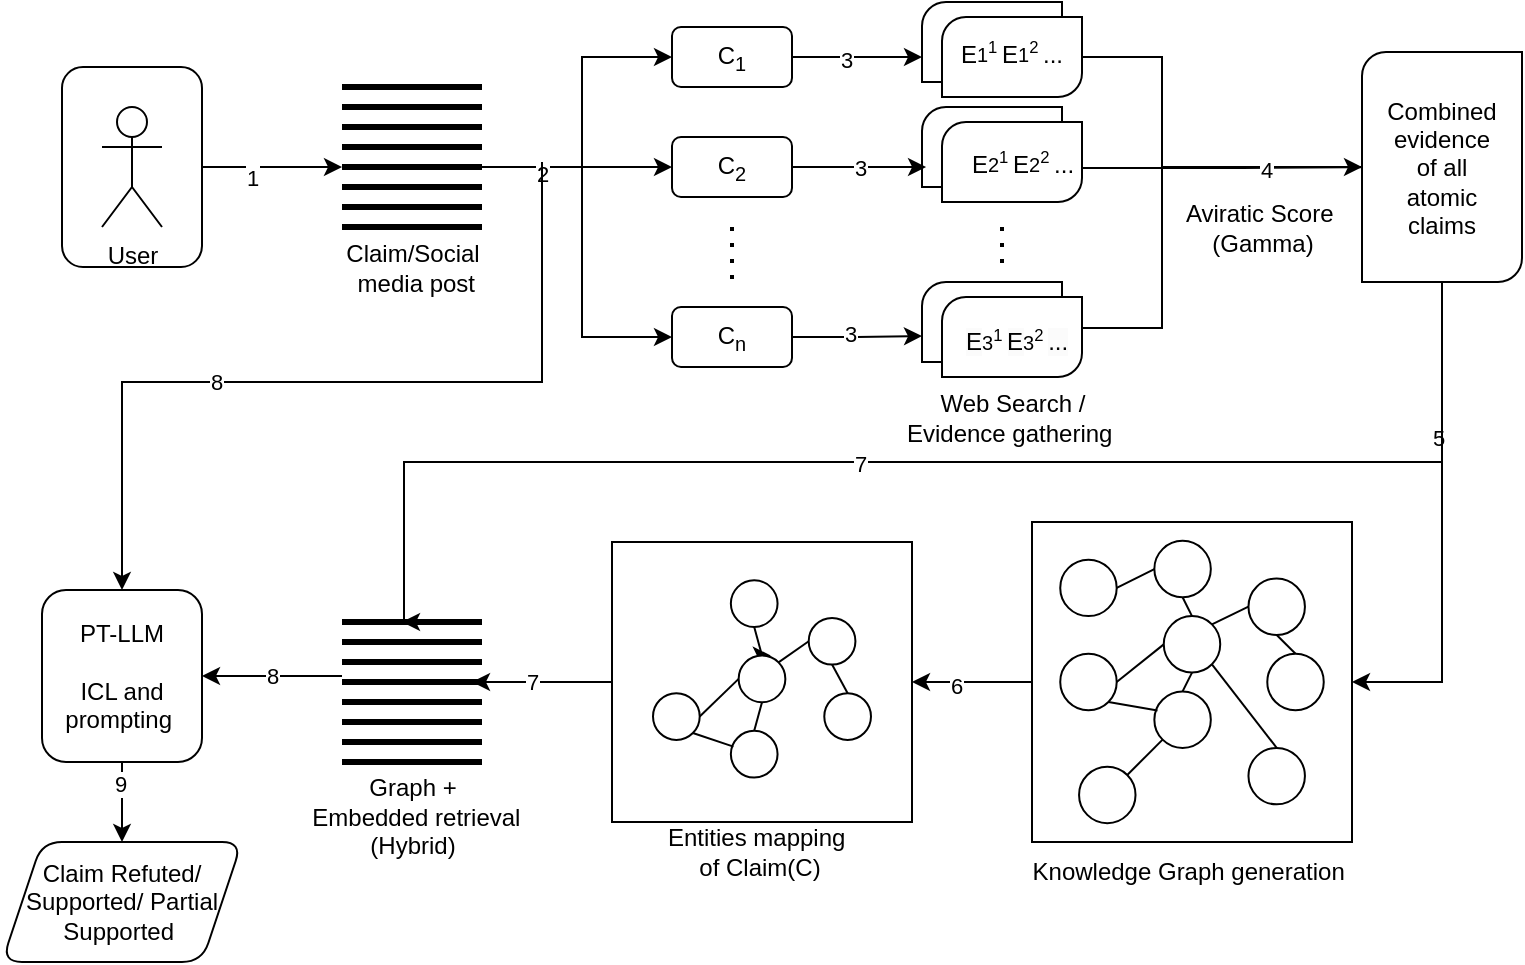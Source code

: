 <mxfile version="26.2.14">
  <diagram name="Page-1" id="jsT0N0fRBXpK1URyJz6Q">
    <mxGraphModel dx="976" dy="1714" grid="1" gridSize="10" guides="1" tooltips="1" connect="1" arrows="1" fold="1" page="1" pageScale="1" pageWidth="850" pageHeight="1100" math="1" shadow="0">
      <root>
        <mxCell id="0" />
        <mxCell id="1" parent="0" />
        <mxCell id="nDarf_pPfflu9-YpbUOt-16" style="edgeStyle=orthogonalEdgeStyle;rounded=0;orthogonalLoop=1;jettySize=auto;html=1;" parent="1" source="nDarf_pPfflu9-YpbUOt-1" edge="1">
          <mxGeometry relative="1" as="geometry">
            <mxPoint x="230" y="-617.5" as="targetPoint" />
          </mxGeometry>
        </mxCell>
        <mxCell id="nDarf_pPfflu9-YpbUOt-149" value="1" style="edgeLabel;html=1;align=center;verticalAlign=middle;resizable=0;points=[];" parent="nDarf_pPfflu9-YpbUOt-16" vertex="1" connectable="0">
          <mxGeometry x="-0.291" y="-4" relative="1" as="geometry">
            <mxPoint y="1" as="offset" />
          </mxGeometry>
        </mxCell>
        <mxCell id="nDarf_pPfflu9-YpbUOt-15" value="" style="group;strokeWidth=3;" parent="1" vertex="1" connectable="0">
          <mxGeometry x="230" y="-657.5" width="70" height="70" as="geometry" />
        </mxCell>
        <mxCell id="nDarf_pPfflu9-YpbUOt-5" value="" style="group;strokeWidth=3;" parent="nDarf_pPfflu9-YpbUOt-15" vertex="1" connectable="0">
          <mxGeometry width="70" height="10" as="geometry" />
        </mxCell>
        <mxCell id="nDarf_pPfflu9-YpbUOt-3" value="" style="endArrow=none;html=1;rounded=0;strokeWidth=3;" parent="nDarf_pPfflu9-YpbUOt-5" edge="1">
          <mxGeometry width="50" height="50" relative="1" as="geometry">
            <mxPoint as="sourcePoint" />
            <mxPoint x="70" as="targetPoint" />
          </mxGeometry>
        </mxCell>
        <mxCell id="nDarf_pPfflu9-YpbUOt-4" value="" style="endArrow=none;html=1;rounded=0;strokeWidth=3;" parent="nDarf_pPfflu9-YpbUOt-5" edge="1">
          <mxGeometry width="50" height="50" relative="1" as="geometry">
            <mxPoint y="10" as="sourcePoint" />
            <mxPoint x="70" y="10" as="targetPoint" />
          </mxGeometry>
        </mxCell>
        <mxCell id="nDarf_pPfflu9-YpbUOt-6" value="" style="group;strokeWidth=3;" parent="nDarf_pPfflu9-YpbUOt-15" vertex="1" connectable="0">
          <mxGeometry y="20" width="70" height="10" as="geometry" />
        </mxCell>
        <mxCell id="nDarf_pPfflu9-YpbUOt-7" value="" style="endArrow=none;html=1;rounded=0;strokeWidth=3;" parent="nDarf_pPfflu9-YpbUOt-6" edge="1">
          <mxGeometry width="50" height="50" relative="1" as="geometry">
            <mxPoint as="sourcePoint" />
            <mxPoint x="70" as="targetPoint" />
          </mxGeometry>
        </mxCell>
        <mxCell id="nDarf_pPfflu9-YpbUOt-8" value="" style="endArrow=none;html=1;rounded=0;strokeWidth=3;" parent="nDarf_pPfflu9-YpbUOt-6" edge="1">
          <mxGeometry width="50" height="50" relative="1" as="geometry">
            <mxPoint y="10" as="sourcePoint" />
            <mxPoint x="70" y="10" as="targetPoint" />
          </mxGeometry>
        </mxCell>
        <mxCell id="nDarf_pPfflu9-YpbUOt-9" value="" style="group;strokeWidth=3;" parent="nDarf_pPfflu9-YpbUOt-15" vertex="1" connectable="0">
          <mxGeometry y="40" width="70" height="10" as="geometry" />
        </mxCell>
        <mxCell id="nDarf_pPfflu9-YpbUOt-10" value="" style="endArrow=none;html=1;rounded=0;strokeWidth=3;" parent="nDarf_pPfflu9-YpbUOt-9" edge="1">
          <mxGeometry width="50" height="50" relative="1" as="geometry">
            <mxPoint as="sourcePoint" />
            <mxPoint x="70" as="targetPoint" />
          </mxGeometry>
        </mxCell>
        <mxCell id="nDarf_pPfflu9-YpbUOt-11" value="" style="endArrow=none;html=1;rounded=0;strokeWidth=3;" parent="nDarf_pPfflu9-YpbUOt-9" edge="1">
          <mxGeometry width="50" height="50" relative="1" as="geometry">
            <mxPoint y="10" as="sourcePoint" />
            <mxPoint x="70" y="10" as="targetPoint" />
          </mxGeometry>
        </mxCell>
        <mxCell id="nDarf_pPfflu9-YpbUOt-12" value="" style="group;strokeWidth=3;" parent="nDarf_pPfflu9-YpbUOt-15" vertex="1" connectable="0">
          <mxGeometry y="60" width="70" height="10" as="geometry" />
        </mxCell>
        <mxCell id="nDarf_pPfflu9-YpbUOt-13" value="" style="endArrow=none;html=1;rounded=0;strokeWidth=3;" parent="nDarf_pPfflu9-YpbUOt-12" edge="1">
          <mxGeometry width="50" height="50" relative="1" as="geometry">
            <mxPoint as="sourcePoint" />
            <mxPoint x="70" as="targetPoint" />
          </mxGeometry>
        </mxCell>
        <mxCell id="nDarf_pPfflu9-YpbUOt-14" value="" style="endArrow=none;html=1;rounded=0;strokeWidth=3;" parent="nDarf_pPfflu9-YpbUOt-12" edge="1">
          <mxGeometry width="50" height="50" relative="1" as="geometry">
            <mxPoint y="10" as="sourcePoint" />
            <mxPoint x="70" y="10" as="targetPoint" />
          </mxGeometry>
        </mxCell>
        <mxCell id="nDarf_pPfflu9-YpbUOt-17" value="Claim/Social&lt;div&gt;&amp;nbsp;media post&lt;/div&gt;" style="text;html=1;align=center;verticalAlign=middle;resizable=0;points=[];autosize=1;strokeColor=none;fillColor=none;" parent="1" vertex="1">
          <mxGeometry x="220" y="-587.5" width="90" height="40" as="geometry" />
        </mxCell>
        <mxCell id="nDarf_pPfflu9-YpbUOt-18" value="C&lt;sub&gt;1&lt;/sub&gt;" style="rounded=1;whiteSpace=wrap;html=1;" parent="1" vertex="1">
          <mxGeometry x="395" y="-687.5" width="60" height="30" as="geometry" />
        </mxCell>
        <mxCell id="nDarf_pPfflu9-YpbUOt-19" value="C&lt;sub&gt;2&lt;/sub&gt;" style="rounded=1;whiteSpace=wrap;html=1;" parent="1" vertex="1">
          <mxGeometry x="395" y="-632.5" width="60" height="30" as="geometry" />
        </mxCell>
        <mxCell id="nDarf_pPfflu9-YpbUOt-20" value="C&lt;sub&gt;n&lt;/sub&gt;" style="rounded=1;whiteSpace=wrap;html=1;" parent="1" vertex="1">
          <mxGeometry x="395" y="-547.5" width="60" height="30" as="geometry" />
        </mxCell>
        <mxCell id="nDarf_pPfflu9-YpbUOt-23" value="" style="endArrow=classic;html=1;rounded=0;entryX=0;entryY=0.5;entryDx=0;entryDy=0;" parent="1" target="nDarf_pPfflu9-YpbUOt-18" edge="1">
          <mxGeometry width="50" height="50" relative="1" as="geometry">
            <mxPoint x="300" y="-617.5" as="sourcePoint" />
            <mxPoint x="460" y="-497.5" as="targetPoint" />
            <Array as="points">
              <mxPoint x="350" y="-617.5" />
              <mxPoint x="350" y="-672.5" />
            </Array>
          </mxGeometry>
        </mxCell>
        <mxCell id="nDarf_pPfflu9-YpbUOt-150" value="2" style="edgeLabel;html=1;align=center;verticalAlign=middle;resizable=0;points=[];" parent="nDarf_pPfflu9-YpbUOt-23" vertex="1" connectable="0">
          <mxGeometry x="-0.6" y="-2" relative="1" as="geometry">
            <mxPoint y="1" as="offset" />
          </mxGeometry>
        </mxCell>
        <mxCell id="nDarf_pPfflu9-YpbUOt-24" value="" style="endArrow=none;dashed=1;html=1;dashPattern=1 3;strokeWidth=2;rounded=0;" parent="1" edge="1">
          <mxGeometry width="50" height="50" relative="1" as="geometry">
            <mxPoint x="425" y="-587.5" as="sourcePoint" />
            <mxPoint x="425" y="-557.5" as="targetPoint" />
          </mxGeometry>
        </mxCell>
        <mxCell id="nDarf_pPfflu9-YpbUOt-25" value="" style="endArrow=classic;html=1;rounded=0;entryX=0;entryY=0.5;entryDx=0;entryDy=0;" parent="1" target="nDarf_pPfflu9-YpbUOt-19" edge="1">
          <mxGeometry width="50" height="50" relative="1" as="geometry">
            <mxPoint x="350" y="-617.5" as="sourcePoint" />
            <mxPoint x="460" y="-497.5" as="targetPoint" />
            <Array as="points" />
          </mxGeometry>
        </mxCell>
        <mxCell id="nDarf_pPfflu9-YpbUOt-26" value="" style="endArrow=classic;html=1;rounded=0;entryX=0;entryY=0.5;entryDx=0;entryDy=0;" parent="1" target="nDarf_pPfflu9-YpbUOt-20" edge="1">
          <mxGeometry width="50" height="50" relative="1" as="geometry">
            <mxPoint x="350" y="-617.5" as="sourcePoint" />
            <mxPoint x="460" y="-497.5" as="targetPoint" />
            <Array as="points">
              <mxPoint x="350" y="-532.5" />
            </Array>
          </mxGeometry>
        </mxCell>
        <mxCell id="nDarf_pPfflu9-YpbUOt-30" value="" style="group" parent="1" vertex="1" connectable="0">
          <mxGeometry x="520" y="-700" width="90" height="55" as="geometry" />
        </mxCell>
        <mxCell id="nDarf_pPfflu9-YpbUOt-50" value="" style="group" parent="nDarf_pPfflu9-YpbUOt-30" vertex="1" connectable="0">
          <mxGeometry width="80" height="47.5" as="geometry" />
        </mxCell>
        <mxCell id="nDarf_pPfflu9-YpbUOt-28" value="" style="verticalLabelPosition=bottom;verticalAlign=top;html=1;shape=mxgraph.basic.diag_round_rect;dx=6;whiteSpace=wrap;" parent="nDarf_pPfflu9-YpbUOt-50" vertex="1">
          <mxGeometry width="70" height="40" as="geometry" />
        </mxCell>
        <mxCell id="nDarf_pPfflu9-YpbUOt-52" style="edgeStyle=orthogonalEdgeStyle;rounded=0;orthogonalLoop=1;jettySize=auto;html=1;exitX=1;exitY=0.5;exitDx=0;exitDy=0;exitPerimeter=0;" parent="nDarf_pPfflu9-YpbUOt-50" source="nDarf_pPfflu9-YpbUOt-29" edge="1">
          <mxGeometry relative="1" as="geometry">
            <mxPoint x="240" y="82.5" as="targetPoint" />
            <Array as="points">
              <mxPoint x="120" y="28" />
              <mxPoint x="120" y="83" />
            </Array>
          </mxGeometry>
        </mxCell>
        <mxCell id="nDarf_pPfflu9-YpbUOt-29" value="" style="verticalLabelPosition=bottom;verticalAlign=top;html=1;shape=mxgraph.basic.diag_round_rect;dx=6;whiteSpace=wrap;" parent="nDarf_pPfflu9-YpbUOt-50" vertex="1">
          <mxGeometry x="10" y="7.5" width="70" height="40" as="geometry" />
        </mxCell>
        <mxCell id="nDarf_pPfflu9-YpbUOt-41" value="E&lt;font size=&quot;1&quot;&gt;1&lt;sup&gt;1&amp;nbsp;&lt;/sup&gt;&lt;/font&gt;E&lt;font size=&quot;1&quot;&gt;1&lt;sup&gt;2&amp;nbsp;&lt;/sup&gt;&lt;/font&gt;..." style="text;html=1;align=center;verticalAlign=middle;whiteSpace=wrap;rounded=0;" parent="nDarf_pPfflu9-YpbUOt-50" vertex="1">
          <mxGeometry x="15" y="10" width="60" height="30" as="geometry" />
        </mxCell>
        <mxCell id="nDarf_pPfflu9-YpbUOt-31" value="" style="group" parent="1" vertex="1" connectable="0">
          <mxGeometry x="520" y="-647.5" width="90" height="55" as="geometry" />
        </mxCell>
        <mxCell id="nDarf_pPfflu9-YpbUOt-54" value="" style="group" parent="nDarf_pPfflu9-YpbUOt-31" vertex="1" connectable="0">
          <mxGeometry width="90" height="47.5" as="geometry" />
        </mxCell>
        <mxCell id="nDarf_pPfflu9-YpbUOt-32" value="" style="verticalLabelPosition=bottom;verticalAlign=top;html=1;shape=mxgraph.basic.diag_round_rect;dx=6;whiteSpace=wrap;" parent="nDarf_pPfflu9-YpbUOt-54" vertex="1">
          <mxGeometry width="70" height="40" as="geometry" />
        </mxCell>
        <mxCell id="nDarf_pPfflu9-YpbUOt-48" value="" style="group" parent="nDarf_pPfflu9-YpbUOt-54" vertex="1" connectable="0">
          <mxGeometry x="10" y="7.5" width="80" height="40" as="geometry" />
        </mxCell>
        <mxCell id="nDarf_pPfflu9-YpbUOt-55" style="edgeStyle=orthogonalEdgeStyle;rounded=0;orthogonalLoop=1;jettySize=auto;html=1;exitX=1;exitY=0.5;exitDx=0;exitDy=0;exitPerimeter=0;" parent="nDarf_pPfflu9-YpbUOt-48" source="nDarf_pPfflu9-YpbUOt-33" edge="1">
          <mxGeometry relative="1" as="geometry">
            <mxPoint x="230" y="22.5" as="targetPoint" />
            <Array as="points">
              <mxPoint x="70" y="23" />
              <mxPoint x="150" y="23" />
            </Array>
          </mxGeometry>
        </mxCell>
        <mxCell id="nDarf_pPfflu9-YpbUOt-33" value="" style="verticalLabelPosition=bottom;verticalAlign=top;html=1;shape=mxgraph.basic.diag_round_rect;dx=6;whiteSpace=wrap;" parent="nDarf_pPfflu9-YpbUOt-48" vertex="1">
          <mxGeometry width="70" height="40" as="geometry" />
        </mxCell>
        <mxCell id="nDarf_pPfflu9-YpbUOt-42" value="&lt;span style=&quot;white-space: normal;&quot;&gt;E&lt;/span&gt;&lt;font style=&quot;white-space: normal;&quot; size=&quot;1&quot;&gt;2&lt;sup&gt;1&amp;nbsp;&lt;/sup&gt;&lt;/font&gt;&lt;span style=&quot;white-space: normal;&quot;&gt;E&lt;/span&gt;&lt;font style=&quot;white-space: normal;&quot; size=&quot;1&quot;&gt;2&lt;sup&gt;2&amp;nbsp;&lt;/sup&gt;&lt;/font&gt;&lt;span style=&quot;white-space: normal;&quot;&gt;...&lt;/span&gt;" style="text;html=1;align=center;verticalAlign=middle;resizable=0;points=[];autosize=1;strokeColor=none;fillColor=none;" parent="nDarf_pPfflu9-YpbUOt-48" vertex="1">
          <mxGeometry y="5" width="80" height="30" as="geometry" />
        </mxCell>
        <mxCell id="nDarf_pPfflu9-YpbUOt-34" value="" style="group" parent="1" vertex="1" connectable="0">
          <mxGeometry x="520" y="-560" width="110" height="87.5" as="geometry" />
        </mxCell>
        <mxCell id="nDarf_pPfflu9-YpbUOt-35" value="" style="verticalLabelPosition=bottom;verticalAlign=top;html=1;shape=mxgraph.basic.diag_round_rect;dx=6;whiteSpace=wrap;" parent="nDarf_pPfflu9-YpbUOt-34" vertex="1">
          <mxGeometry width="70" height="40" as="geometry" />
        </mxCell>
        <mxCell id="nDarf_pPfflu9-YpbUOt-36" value="" style="verticalLabelPosition=bottom;verticalAlign=top;html=1;shape=mxgraph.basic.diag_round_rect;dx=6;whiteSpace=wrap;" parent="nDarf_pPfflu9-YpbUOt-34" vertex="1">
          <mxGeometry x="10" y="7.5" width="70" height="40" as="geometry" />
        </mxCell>
        <mxCell id="nDarf_pPfflu9-YpbUOt-43" value="&lt;span style=&quot;caret-color: rgb(0, 0, 0); color: rgb(0, 0, 0); font-family: Helvetica; font-size: 12px; font-style: normal; font-variant-caps: normal; font-weight: 400; letter-spacing: normal; text-align: center; text-indent: 0px; text-transform: none; white-space: normal; word-spacing: 0px; -webkit-text-stroke-width: 0px; background-color: rgb(251, 251, 251); text-decoration: none; float: none; display: inline !important;&quot;&gt;E&lt;/span&gt;&lt;font size=&quot;1&quot; style=&quot;caret-color: rgb(0, 0, 0); color: rgb(0, 0, 0); font-family: Helvetica; font-style: normal; font-variant-caps: normal; font-weight: 400; letter-spacing: normal; text-align: center; text-indent: 0px; text-transform: none; white-space: normal; word-spacing: 0px; -webkit-text-stroke-width: 0px; text-decoration: none;&quot;&gt;3&lt;sup&gt;1&amp;nbsp;&lt;/sup&gt;&lt;/font&gt;&lt;span style=&quot;caret-color: rgb(0, 0, 0); color: rgb(0, 0, 0); font-family: Helvetica; font-size: 12px; font-style: normal; font-variant-caps: normal; font-weight: 400; letter-spacing: normal; text-align: center; text-indent: 0px; text-transform: none; white-space: normal; word-spacing: 0px; -webkit-text-stroke-width: 0px; background-color: rgb(251, 251, 251); text-decoration: none; float: none; display: inline !important;&quot;&gt;E&lt;/span&gt;&lt;font size=&quot;1&quot; style=&quot;caret-color: rgb(0, 0, 0); color: rgb(0, 0, 0); font-family: Helvetica; font-style: normal; font-variant-caps: normal; font-weight: 400; letter-spacing: normal; text-align: center; text-indent: 0px; text-transform: none; white-space: normal; word-spacing: 0px; -webkit-text-stroke-width: 0px; text-decoration: none;&quot;&gt;3&lt;sup&gt;2&amp;nbsp;&lt;/sup&gt;&lt;/font&gt;&lt;span style=&quot;caret-color: rgb(0, 0, 0); color: rgb(0, 0, 0); font-family: Helvetica; font-size: 12px; font-style: normal; font-variant-caps: normal; font-weight: 400; letter-spacing: normal; text-align: center; text-indent: 0px; text-transform: none; white-space: normal; word-spacing: 0px; -webkit-text-stroke-width: 0px; background-color: rgb(251, 251, 251); text-decoration: none; float: none; display: inline !important;&quot;&gt;...&lt;/span&gt;" style="text;whiteSpace=wrap;html=1;" parent="nDarf_pPfflu9-YpbUOt-34" vertex="1">
          <mxGeometry x="20" y="15" width="90" height="40" as="geometry" />
        </mxCell>
        <mxCell id="nDarf_pPfflu9-YpbUOt-147" value="Web Search /&lt;div&gt;Evidence gathering&amp;nbsp;&lt;/div&gt;" style="text;html=1;align=center;verticalAlign=middle;resizable=0;points=[];autosize=1;strokeColor=none;fillColor=none;" parent="nDarf_pPfflu9-YpbUOt-34" vertex="1">
          <mxGeometry x="-20" y="47.5" width="130" height="40" as="geometry" />
        </mxCell>
        <mxCell id="nDarf_pPfflu9-YpbUOt-37" style="edgeStyle=orthogonalEdgeStyle;rounded=0;orthogonalLoop=1;jettySize=auto;html=1;exitX=1;exitY=0.5;exitDx=0;exitDy=0;entryX=0;entryY=0.688;entryDx=0;entryDy=0;entryPerimeter=0;" parent="1" source="nDarf_pPfflu9-YpbUOt-18" target="nDarf_pPfflu9-YpbUOt-28" edge="1">
          <mxGeometry relative="1" as="geometry" />
        </mxCell>
        <mxCell id="nDarf_pPfflu9-YpbUOt-151" value="3" style="edgeLabel;html=1;align=center;verticalAlign=middle;resizable=0;points=[];" parent="nDarf_pPfflu9-YpbUOt-37" vertex="1" connectable="0">
          <mxGeometry x="-0.169" y="-1" relative="1" as="geometry">
            <mxPoint as="offset" />
          </mxGeometry>
        </mxCell>
        <mxCell id="nDarf_pPfflu9-YpbUOt-38" value="3" style="edgeStyle=orthogonalEdgeStyle;rounded=0;orthogonalLoop=1;jettySize=auto;html=1;exitX=1;exitY=0.5;exitDx=0;exitDy=0;entryX=0.029;entryY=0.75;entryDx=0;entryDy=0;entryPerimeter=0;" parent="1" source="nDarf_pPfflu9-YpbUOt-19" target="nDarf_pPfflu9-YpbUOt-32" edge="1">
          <mxGeometry relative="1" as="geometry" />
        </mxCell>
        <mxCell id="nDarf_pPfflu9-YpbUOt-40" style="edgeStyle=orthogonalEdgeStyle;rounded=0;orthogonalLoop=1;jettySize=auto;html=1;exitX=1;exitY=0.5;exitDx=0;exitDy=0;entryX=0;entryY=0.675;entryDx=0;entryDy=0;entryPerimeter=0;" parent="1" source="nDarf_pPfflu9-YpbUOt-20" target="nDarf_pPfflu9-YpbUOt-35" edge="1">
          <mxGeometry relative="1" as="geometry">
            <mxPoint x="500" y="-532.5" as="targetPoint" />
          </mxGeometry>
        </mxCell>
        <mxCell id="nDarf_pPfflu9-YpbUOt-152" value="3" style="edgeLabel;html=1;align=center;verticalAlign=middle;resizable=0;points=[];" parent="nDarf_pPfflu9-YpbUOt-40" vertex="1" connectable="0">
          <mxGeometry x="-0.115" y="3" relative="1" as="geometry">
            <mxPoint y="1" as="offset" />
          </mxGeometry>
        </mxCell>
        <mxCell id="nDarf_pPfflu9-YpbUOt-44" value="" style="endArrow=none;dashed=1;html=1;dashPattern=1 3;strokeWidth=2;rounded=0;" parent="1" edge="1">
          <mxGeometry width="50" height="50" relative="1" as="geometry">
            <mxPoint x="560" y="-587.5" as="sourcePoint" />
            <mxPoint x="560" y="-567.5" as="targetPoint" />
          </mxGeometry>
        </mxCell>
        <mxCell id="nDarf_pPfflu9-YpbUOt-60" style="edgeStyle=orthogonalEdgeStyle;rounded=0;orthogonalLoop=1;jettySize=auto;html=1;exitX=0.5;exitY=1;exitDx=0;exitDy=0;exitPerimeter=0;entryX=1;entryY=0.5;entryDx=0;entryDy=0;" parent="1" source="nDarf_pPfflu9-YpbUOt-58" target="nDarf_pPfflu9-YpbUOt-84" edge="1">
          <mxGeometry relative="1" as="geometry">
            <mxPoint x="670" y="-340" as="targetPoint" />
            <Array as="points">
              <mxPoint x="780" y="-360" />
            </Array>
          </mxGeometry>
        </mxCell>
        <mxCell id="nDarf_pPfflu9-YpbUOt-154" value="5" style="edgeLabel;html=1;align=center;verticalAlign=middle;resizable=0;points=[];" parent="nDarf_pPfflu9-YpbUOt-60" vertex="1" connectable="0">
          <mxGeometry x="-0.362" y="-2" relative="1" as="geometry">
            <mxPoint as="offset" />
          </mxGeometry>
        </mxCell>
        <mxCell id="cOMKCjNGTxWylodBZS9a-1" style="edgeStyle=orthogonalEdgeStyle;rounded=0;orthogonalLoop=1;jettySize=auto;html=1;exitX=0.5;exitY=1;exitDx=0;exitDy=0;exitPerimeter=0;" edge="1" parent="1" source="nDarf_pPfflu9-YpbUOt-58">
          <mxGeometry relative="1" as="geometry">
            <mxPoint x="260" y="-390" as="targetPoint" />
            <Array as="points">
              <mxPoint x="780" y="-470" />
              <mxPoint x="261" y="-470" />
            </Array>
          </mxGeometry>
        </mxCell>
        <mxCell id="cOMKCjNGTxWylodBZS9a-16" value="7" style="edgeLabel;html=1;align=center;verticalAlign=middle;resizable=0;points=[];" vertex="1" connectable="0" parent="cOMKCjNGTxWylodBZS9a-1">
          <mxGeometry x="0.106" y="1" relative="1" as="geometry">
            <mxPoint as="offset" />
          </mxGeometry>
        </mxCell>
        <mxCell id="nDarf_pPfflu9-YpbUOt-58" value="" style="verticalLabelPosition=bottom;verticalAlign=top;html=1;shape=mxgraph.basic.diag_round_rect;dx=6;whiteSpace=wrap;" parent="1" vertex="1">
          <mxGeometry x="740" y="-675" width="80" height="115" as="geometry" />
        </mxCell>
        <mxCell id="nDarf_pPfflu9-YpbUOt-59" value="Combined evidence of all atomic claims" style="text;html=1;align=center;verticalAlign=middle;whiteSpace=wrap;rounded=0;" parent="1" vertex="1">
          <mxGeometry x="750" y="-632.5" width="60" height="30" as="geometry" />
        </mxCell>
        <mxCell id="nDarf_pPfflu9-YpbUOt-83" value="" style="group" parent="1" vertex="1" connectable="0">
          <mxGeometry x="575" y="-440" width="165" height="190" as="geometry" />
        </mxCell>
        <mxCell id="nDarf_pPfflu9-YpbUOt-122" style="edgeStyle=orthogonalEdgeStyle;rounded=0;orthogonalLoop=1;jettySize=auto;html=1;exitX=0;exitY=0.5;exitDx=0;exitDy=0;" parent="nDarf_pPfflu9-YpbUOt-83" source="nDarf_pPfflu9-YpbUOt-84" edge="1">
          <mxGeometry relative="1" as="geometry">
            <mxPoint x="-60" y="80" as="targetPoint" />
          </mxGeometry>
        </mxCell>
        <mxCell id="nDarf_pPfflu9-YpbUOt-155" value="6" style="edgeLabel;html=1;align=center;verticalAlign=middle;resizable=0;points=[];" parent="nDarf_pPfflu9-YpbUOt-122" vertex="1" connectable="0">
          <mxGeometry x="0.272" y="1" relative="1" as="geometry">
            <mxPoint as="offset" />
          </mxGeometry>
        </mxCell>
        <mxCell id="nDarf_pPfflu9-YpbUOt-84" value="" style="whiteSpace=wrap;html=1;aspect=fixed;" parent="nDarf_pPfflu9-YpbUOt-83" vertex="1">
          <mxGeometry width="160" height="160" as="geometry" />
        </mxCell>
        <mxCell id="nDarf_pPfflu9-YpbUOt-85" style="rounded=0;orthogonalLoop=1;jettySize=auto;html=1;exitX=1;exitY=0.5;exitDx=0;exitDy=0;entryX=0;entryY=0.5;entryDx=0;entryDy=0;endArrow=none;endFill=0;" parent="nDarf_pPfflu9-YpbUOt-83" source="nDarf_pPfflu9-YpbUOt-86" target="nDarf_pPfflu9-YpbUOt-96" edge="1">
          <mxGeometry relative="1" as="geometry" />
        </mxCell>
        <mxCell id="nDarf_pPfflu9-YpbUOt-86" value="" style="ellipse;whiteSpace=wrap;html=1;aspect=fixed;" parent="nDarf_pPfflu9-YpbUOt-83" vertex="1">
          <mxGeometry x="14.118" y="18.824" width="28.235" height="28.235" as="geometry" />
        </mxCell>
        <mxCell id="nDarf_pPfflu9-YpbUOt-87" style="rounded=0;orthogonalLoop=1;jettySize=auto;html=1;exitX=1;exitY=0;exitDx=0;exitDy=0;entryX=0;entryY=1;entryDx=0;entryDy=0;endArrow=none;endFill=0;" parent="nDarf_pPfflu9-YpbUOt-83" source="nDarf_pPfflu9-YpbUOt-88" target="nDarf_pPfflu9-YpbUOt-100" edge="1">
          <mxGeometry relative="1" as="geometry" />
        </mxCell>
        <mxCell id="nDarf_pPfflu9-YpbUOt-88" value="" style="ellipse;whiteSpace=wrap;html=1;aspect=fixed;" parent="nDarf_pPfflu9-YpbUOt-83" vertex="1">
          <mxGeometry x="23.529" y="122.353" width="28.235" height="28.235" as="geometry" />
        </mxCell>
        <mxCell id="nDarf_pPfflu9-YpbUOt-89" style="rounded=0;orthogonalLoop=1;jettySize=auto;html=1;exitX=1;exitY=0;exitDx=0;exitDy=0;entryX=0;entryY=0.5;entryDx=0;entryDy=0;endArrow=none;endFill=0;" parent="nDarf_pPfflu9-YpbUOt-83" source="nDarf_pPfflu9-YpbUOt-91" target="nDarf_pPfflu9-YpbUOt-94" edge="1">
          <mxGeometry relative="1" as="geometry" />
        </mxCell>
        <mxCell id="nDarf_pPfflu9-YpbUOt-90" style="rounded=0;orthogonalLoop=1;jettySize=auto;html=1;exitX=1;exitY=1;exitDx=0;exitDy=0;entryX=0.5;entryY=0;entryDx=0;entryDy=0;endArrow=none;endFill=0;" parent="nDarf_pPfflu9-YpbUOt-83" source="nDarf_pPfflu9-YpbUOt-91" target="nDarf_pPfflu9-YpbUOt-92" edge="1">
          <mxGeometry relative="1" as="geometry" />
        </mxCell>
        <mxCell id="nDarf_pPfflu9-YpbUOt-91" value="" style="ellipse;whiteSpace=wrap;html=1;aspect=fixed;" parent="nDarf_pPfflu9-YpbUOt-83" vertex="1">
          <mxGeometry x="65.882" y="47.059" width="28.235" height="28.235" as="geometry" />
        </mxCell>
        <mxCell id="nDarf_pPfflu9-YpbUOt-92" value="" style="ellipse;whiteSpace=wrap;html=1;aspect=fixed;" parent="nDarf_pPfflu9-YpbUOt-83" vertex="1">
          <mxGeometry x="108.235" y="112.941" width="28.235" height="28.235" as="geometry" />
        </mxCell>
        <mxCell id="nDarf_pPfflu9-YpbUOt-93" style="rounded=0;orthogonalLoop=1;jettySize=auto;html=1;exitX=0.5;exitY=1;exitDx=0;exitDy=0;entryX=0.5;entryY=0;entryDx=0;entryDy=0;endArrow=none;endFill=0;" parent="nDarf_pPfflu9-YpbUOt-83" source="nDarf_pPfflu9-YpbUOt-94" target="nDarf_pPfflu9-YpbUOt-102" edge="1">
          <mxGeometry relative="1" as="geometry" />
        </mxCell>
        <mxCell id="nDarf_pPfflu9-YpbUOt-94" value="" style="ellipse;whiteSpace=wrap;html=1;aspect=fixed;" parent="nDarf_pPfflu9-YpbUOt-83" vertex="1">
          <mxGeometry x="108.235" y="28.235" width="28.235" height="28.235" as="geometry" />
        </mxCell>
        <mxCell id="nDarf_pPfflu9-YpbUOt-95" style="rounded=0;orthogonalLoop=1;jettySize=auto;html=1;exitX=0.5;exitY=1;exitDx=0;exitDy=0;entryX=0.5;entryY=0;entryDx=0;entryDy=0;endArrow=none;endFill=0;" parent="nDarf_pPfflu9-YpbUOt-83" source="nDarf_pPfflu9-YpbUOt-96" target="nDarf_pPfflu9-YpbUOt-91" edge="1">
          <mxGeometry relative="1" as="geometry" />
        </mxCell>
        <mxCell id="nDarf_pPfflu9-YpbUOt-96" value="" style="ellipse;whiteSpace=wrap;html=1;aspect=fixed;" parent="nDarf_pPfflu9-YpbUOt-83" vertex="1">
          <mxGeometry x="61.176" y="9.412" width="28.235" height="28.235" as="geometry" />
        </mxCell>
        <mxCell id="nDarf_pPfflu9-YpbUOt-97" style="rounded=0;orthogonalLoop=1;jettySize=auto;html=1;exitX=1;exitY=0.5;exitDx=0;exitDy=0;entryX=0;entryY=0.5;entryDx=0;entryDy=0;endArrow=none;endFill=0;" parent="nDarf_pPfflu9-YpbUOt-83" source="nDarf_pPfflu9-YpbUOt-98" target="nDarf_pPfflu9-YpbUOt-91" edge="1">
          <mxGeometry relative="1" as="geometry" />
        </mxCell>
        <mxCell id="nDarf_pPfflu9-YpbUOt-98" value="" style="ellipse;whiteSpace=wrap;html=1;aspect=fixed;" parent="nDarf_pPfflu9-YpbUOt-83" vertex="1">
          <mxGeometry x="14.118" y="65.882" width="28.235" height="28.235" as="geometry" />
        </mxCell>
        <mxCell id="nDarf_pPfflu9-YpbUOt-99" style="rounded=0;orthogonalLoop=1;jettySize=auto;html=1;exitX=0.5;exitY=0;exitDx=0;exitDy=0;entryX=0.5;entryY=1;entryDx=0;entryDy=0;endArrow=none;endFill=0;" parent="nDarf_pPfflu9-YpbUOt-83" source="nDarf_pPfflu9-YpbUOt-100" target="nDarf_pPfflu9-YpbUOt-91" edge="1">
          <mxGeometry relative="1" as="geometry" />
        </mxCell>
        <mxCell id="nDarf_pPfflu9-YpbUOt-100" value="" style="ellipse;whiteSpace=wrap;html=1;aspect=fixed;" parent="nDarf_pPfflu9-YpbUOt-83" vertex="1">
          <mxGeometry x="61.176" y="84.706" width="28.235" height="28.235" as="geometry" />
        </mxCell>
        <mxCell id="nDarf_pPfflu9-YpbUOt-101" style="rounded=0;orthogonalLoop=1;jettySize=auto;html=1;exitX=1;exitY=1;exitDx=0;exitDy=0;entryX=0.056;entryY=0.339;entryDx=0;entryDy=0;entryPerimeter=0;endArrow=none;endFill=0;" parent="nDarf_pPfflu9-YpbUOt-83" source="nDarf_pPfflu9-YpbUOt-98" target="nDarf_pPfflu9-YpbUOt-100" edge="1">
          <mxGeometry relative="1" as="geometry" />
        </mxCell>
        <mxCell id="nDarf_pPfflu9-YpbUOt-102" value="" style="ellipse;whiteSpace=wrap;html=1;aspect=fixed;" parent="nDarf_pPfflu9-YpbUOt-83" vertex="1">
          <mxGeometry x="117.647" y="65.882" width="28.235" height="28.235" as="geometry" />
        </mxCell>
        <mxCell id="nDarf_pPfflu9-YpbUOt-103" value="Knowledge Graph generation&amp;nbsp;" style="text;html=1;align=center;verticalAlign=middle;whiteSpace=wrap;rounded=0;" parent="nDarf_pPfflu9-YpbUOt-83" vertex="1">
          <mxGeometry x="-5" y="160" width="170" height="30" as="geometry" />
        </mxCell>
        <mxCell id="nDarf_pPfflu9-YpbUOt-105" value="" style="group" parent="1" vertex="1" connectable="0">
          <mxGeometry x="365" y="-430" width="155" height="170" as="geometry" />
        </mxCell>
        <mxCell id="nDarf_pPfflu9-YpbUOt-138" style="edgeStyle=orthogonalEdgeStyle;rounded=0;orthogonalLoop=1;jettySize=auto;html=1;exitX=0;exitY=0.5;exitDx=0;exitDy=0;" parent="nDarf_pPfflu9-YpbUOt-105" source="nDarf_pPfflu9-YpbUOt-106" edge="1">
          <mxGeometry relative="1" as="geometry">
            <mxPoint x="-70" y="70" as="targetPoint" />
          </mxGeometry>
        </mxCell>
        <mxCell id="nDarf_pPfflu9-YpbUOt-156" value="7" style="edgeLabel;html=1;align=center;verticalAlign=middle;resizable=0;points=[];" parent="nDarf_pPfflu9-YpbUOt-138" vertex="1" connectable="0">
          <mxGeometry x="0.149" y="-1" relative="1" as="geometry">
            <mxPoint as="offset" />
          </mxGeometry>
        </mxCell>
        <mxCell id="nDarf_pPfflu9-YpbUOt-106" value="" style="rounded=0;whiteSpace=wrap;html=1;" parent="nDarf_pPfflu9-YpbUOt-105" vertex="1">
          <mxGeometry width="150" height="140" as="geometry" />
        </mxCell>
        <mxCell id="nDarf_pPfflu9-YpbUOt-107" value="" style="group" parent="nDarf_pPfflu9-YpbUOt-105" vertex="1" connectable="0">
          <mxGeometry x="20.502" y="19.122" width="108.997" height="101.765" as="geometry" />
        </mxCell>
        <mxCell id="nDarf_pPfflu9-YpbUOt-108" style="rounded=0;orthogonalLoop=1;jettySize=auto;html=1;exitX=1;exitY=0;exitDx=0;exitDy=0;entryX=0;entryY=0.5;entryDx=0;entryDy=0;endArrow=none;endFill=0;" parent="nDarf_pPfflu9-YpbUOt-107" source="nDarf_pPfflu9-YpbUOt-110" target="nDarf_pPfflu9-YpbUOt-112" edge="1">
          <mxGeometry relative="1" as="geometry" />
        </mxCell>
        <mxCell id="nDarf_pPfflu9-YpbUOt-109" style="edgeStyle=orthogonalEdgeStyle;rounded=0;orthogonalLoop=1;jettySize=auto;html=1;exitX=0.5;exitY=0;exitDx=0;exitDy=0;" parent="nDarf_pPfflu9-YpbUOt-107" source="nDarf_pPfflu9-YpbUOt-110" edge="1">
          <mxGeometry relative="1" as="geometry">
            <mxPoint x="58.91" y="37.422" as="targetPoint" />
          </mxGeometry>
        </mxCell>
        <mxCell id="nDarf_pPfflu9-YpbUOt-110" value="" style="ellipse;whiteSpace=wrap;html=1;aspect=fixed;" parent="nDarf_pPfflu9-YpbUOt-107" vertex="1">
          <mxGeometry x="42.82" y="37.647" width="23.356" height="23.356" as="geometry" />
        </mxCell>
        <mxCell id="nDarf_pPfflu9-YpbUOt-111" style="rounded=0;orthogonalLoop=1;jettySize=auto;html=1;exitX=0.5;exitY=1;exitDx=0;exitDy=0;entryX=0.5;entryY=0;entryDx=0;entryDy=0;endArrow=none;endFill=0;" parent="nDarf_pPfflu9-YpbUOt-107" source="nDarf_pPfflu9-YpbUOt-112" target="nDarf_pPfflu9-YpbUOt-120" edge="1">
          <mxGeometry relative="1" as="geometry" />
        </mxCell>
        <mxCell id="nDarf_pPfflu9-YpbUOt-112" value="" style="ellipse;whiteSpace=wrap;html=1;aspect=fixed;" parent="nDarf_pPfflu9-YpbUOt-107" vertex="1">
          <mxGeometry x="77.855" y="18.824" width="23.356" height="23.356" as="geometry" />
        </mxCell>
        <mxCell id="nDarf_pPfflu9-YpbUOt-113" style="rounded=0;orthogonalLoop=1;jettySize=auto;html=1;exitX=0.5;exitY=1;exitDx=0;exitDy=0;entryX=0.5;entryY=0;entryDx=0;entryDy=0;endArrow=none;endFill=0;" parent="nDarf_pPfflu9-YpbUOt-107" source="nDarf_pPfflu9-YpbUOt-114" target="nDarf_pPfflu9-YpbUOt-110" edge="1">
          <mxGeometry relative="1" as="geometry" />
        </mxCell>
        <mxCell id="nDarf_pPfflu9-YpbUOt-114" value="" style="ellipse;whiteSpace=wrap;html=1;aspect=fixed;" parent="nDarf_pPfflu9-YpbUOt-107" vertex="1">
          <mxGeometry x="38.927" width="23.356" height="23.356" as="geometry" />
        </mxCell>
        <mxCell id="nDarf_pPfflu9-YpbUOt-115" style="rounded=0;orthogonalLoop=1;jettySize=auto;html=1;exitX=1;exitY=0.5;exitDx=0;exitDy=0;entryX=0;entryY=0.5;entryDx=0;entryDy=0;endArrow=none;endFill=0;" parent="nDarf_pPfflu9-YpbUOt-107" source="nDarf_pPfflu9-YpbUOt-116" target="nDarf_pPfflu9-YpbUOt-110" edge="1">
          <mxGeometry relative="1" as="geometry" />
        </mxCell>
        <mxCell id="nDarf_pPfflu9-YpbUOt-116" value="" style="ellipse;whiteSpace=wrap;html=1;aspect=fixed;" parent="nDarf_pPfflu9-YpbUOt-107" vertex="1">
          <mxGeometry y="56.471" width="23.356" height="23.356" as="geometry" />
        </mxCell>
        <mxCell id="nDarf_pPfflu9-YpbUOt-117" style="rounded=0;orthogonalLoop=1;jettySize=auto;html=1;exitX=0.5;exitY=0;exitDx=0;exitDy=0;entryX=0.5;entryY=1;entryDx=0;entryDy=0;endArrow=none;endFill=0;" parent="nDarf_pPfflu9-YpbUOt-107" source="nDarf_pPfflu9-YpbUOt-118" target="nDarf_pPfflu9-YpbUOt-110" edge="1">
          <mxGeometry relative="1" as="geometry" />
        </mxCell>
        <mxCell id="nDarf_pPfflu9-YpbUOt-118" value="" style="ellipse;whiteSpace=wrap;html=1;aspect=fixed;" parent="nDarf_pPfflu9-YpbUOt-107" vertex="1">
          <mxGeometry x="38.927" y="75.294" width="23.356" height="23.356" as="geometry" />
        </mxCell>
        <mxCell id="nDarf_pPfflu9-YpbUOt-119" style="rounded=0;orthogonalLoop=1;jettySize=auto;html=1;exitX=1;exitY=1;exitDx=0;exitDy=0;entryX=0.056;entryY=0.339;entryDx=0;entryDy=0;entryPerimeter=0;endArrow=none;endFill=0;" parent="nDarf_pPfflu9-YpbUOt-107" source="nDarf_pPfflu9-YpbUOt-116" target="nDarf_pPfflu9-YpbUOt-118" edge="1">
          <mxGeometry relative="1" as="geometry" />
        </mxCell>
        <mxCell id="nDarf_pPfflu9-YpbUOt-120" value="" style="ellipse;whiteSpace=wrap;html=1;aspect=fixed;" parent="nDarf_pPfflu9-YpbUOt-107" vertex="1">
          <mxGeometry x="85.64" y="56.471" width="23.356" height="23.356" as="geometry" />
        </mxCell>
        <mxCell id="nDarf_pPfflu9-YpbUOt-121" value="Entities mapping&amp;nbsp;&lt;div&gt;of Claim(C)&lt;/div&gt;" style="text;html=1;align=center;verticalAlign=middle;whiteSpace=wrap;rounded=0;" parent="nDarf_pPfflu9-YpbUOt-105" vertex="1">
          <mxGeometry x="-6" y="140" width="160" height="30" as="geometry" />
        </mxCell>
        <mxCell id="nDarf_pPfflu9-YpbUOt-146" value="" style="edgeStyle=orthogonalEdgeStyle;rounded=0;orthogonalLoop=1;jettySize=auto;html=1;" parent="1" source="nDarf_pPfflu9-YpbUOt-139" target="nDarf_pPfflu9-YpbUOt-145" edge="1">
          <mxGeometry relative="1" as="geometry" />
        </mxCell>
        <mxCell id="nDarf_pPfflu9-YpbUOt-159" value="9" style="edgeLabel;html=1;align=center;verticalAlign=middle;resizable=0;points=[];" parent="nDarf_pPfflu9-YpbUOt-146" vertex="1" connectable="0">
          <mxGeometry x="-0.45" y="-1" relative="1" as="geometry">
            <mxPoint as="offset" />
          </mxGeometry>
        </mxCell>
        <mxCell id="nDarf_pPfflu9-YpbUOt-139" value="PT-LLM&lt;div&gt;&lt;br&gt;&lt;/div&gt;&lt;div&gt;ICL and prompting&amp;nbsp;&lt;/div&gt;" style="rounded=1;whiteSpace=wrap;html=1;" parent="1" vertex="1">
          <mxGeometry x="80" y="-406" width="80" height="86" as="geometry" />
        </mxCell>
        <mxCell id="nDarf_pPfflu9-YpbUOt-141" style="edgeStyle=orthogonalEdgeStyle;rounded=0;orthogonalLoop=1;jettySize=auto;html=1;" parent="1" edge="1">
          <mxGeometry relative="1" as="geometry">
            <mxPoint x="120" y="-406" as="targetPoint" />
            <mxPoint x="330" y="-620" as="sourcePoint" />
            <Array as="points">
              <mxPoint x="330" y="-620" />
              <mxPoint x="330" y="-510" />
              <mxPoint x="120" y="-510" />
            </Array>
          </mxGeometry>
        </mxCell>
        <mxCell id="nDarf_pPfflu9-YpbUOt-158" value="8" style="edgeLabel;html=1;align=center;verticalAlign=middle;resizable=0;points=[];" parent="nDarf_pPfflu9-YpbUOt-141" vertex="1" connectable="0">
          <mxGeometry x="0.288" relative="1" as="geometry">
            <mxPoint as="offset" />
          </mxGeometry>
        </mxCell>
        <mxCell id="nDarf_pPfflu9-YpbUOt-145" value="Claim Refuted/&lt;div&gt;Supported/ Partial Supported&amp;nbsp;&lt;/div&gt;" style="shape=parallelogram;perimeter=parallelogramPerimeter;whiteSpace=wrap;html=1;fixedSize=1;rounded=1;" parent="1" vertex="1">
          <mxGeometry x="60" y="-280" width="120" height="60" as="geometry" />
        </mxCell>
        <mxCell id="nDarf_pPfflu9-YpbUOt-148" value="" style="group" parent="1" vertex="1" connectable="0">
          <mxGeometry x="90" y="-667.5" width="70" height="100" as="geometry" />
        </mxCell>
        <mxCell id="nDarf_pPfflu9-YpbUOt-1" value="" style="rounded=1;whiteSpace=wrap;html=1;" parent="nDarf_pPfflu9-YpbUOt-148" vertex="1">
          <mxGeometry width="70" height="100" as="geometry" />
        </mxCell>
        <mxCell id="nDarf_pPfflu9-YpbUOt-2" value="User" style="shape=umlActor;verticalLabelPosition=bottom;verticalAlign=top;html=1;outlineConnect=0;" parent="nDarf_pPfflu9-YpbUOt-148" vertex="1">
          <mxGeometry x="20" y="20" width="30" height="60" as="geometry" />
        </mxCell>
        <mxCell id="nDarf_pPfflu9-YpbUOt-160" value="Aviratic Score&amp;nbsp;&lt;div&gt;(Gamma)&lt;/div&gt;" style="text;html=1;align=center;verticalAlign=middle;resizable=0;points=[];autosize=1;strokeColor=none;fillColor=none;" parent="1" vertex="1">
          <mxGeometry x="640" y="-607.5" width="100" height="40" as="geometry" />
        </mxCell>
        <mxCell id="nDarf_pPfflu9-YpbUOt-57" style="edgeStyle=orthogonalEdgeStyle;rounded=0;orthogonalLoop=1;jettySize=auto;html=1;exitX=1;exitY=0;exitDx=0;exitDy=0;exitPerimeter=0;entryX=0;entryY=0.5;entryDx=0;entryDy=0;entryPerimeter=0;" parent="1" source="nDarf_pPfflu9-YpbUOt-36" target="nDarf_pPfflu9-YpbUOt-58" edge="1">
          <mxGeometry relative="1" as="geometry">
            <mxPoint x="760" y="-617.5" as="targetPoint" />
            <Array as="points">
              <mxPoint x="600" y="-537" />
              <mxPoint x="640" y="-537" />
              <mxPoint x="640" y="-617" />
            </Array>
          </mxGeometry>
        </mxCell>
        <mxCell id="nDarf_pPfflu9-YpbUOt-153" value="4" style="edgeLabel;html=1;align=center;verticalAlign=middle;resizable=0;points=[];" parent="nDarf_pPfflu9-YpbUOt-57" vertex="1" connectable="0">
          <mxGeometry x="0.594" relative="1" as="geometry">
            <mxPoint y="1" as="offset" />
          </mxGeometry>
        </mxCell>
        <mxCell id="cOMKCjNGTxWylodBZS9a-2" value="" style="group;strokeWidth=3;" vertex="1" connectable="0" parent="1">
          <mxGeometry x="230" y="-390" width="70" height="70" as="geometry" />
        </mxCell>
        <mxCell id="cOMKCjNGTxWylodBZS9a-3" value="" style="group;strokeWidth=3;" vertex="1" connectable="0" parent="cOMKCjNGTxWylodBZS9a-2">
          <mxGeometry width="70" height="10" as="geometry" />
        </mxCell>
        <mxCell id="cOMKCjNGTxWylodBZS9a-4" value="" style="endArrow=none;html=1;rounded=0;strokeWidth=3;" edge="1" parent="cOMKCjNGTxWylodBZS9a-3">
          <mxGeometry width="50" height="50" relative="1" as="geometry">
            <mxPoint as="sourcePoint" />
            <mxPoint x="70" as="targetPoint" />
          </mxGeometry>
        </mxCell>
        <mxCell id="cOMKCjNGTxWylodBZS9a-5" value="" style="endArrow=none;html=1;rounded=0;strokeWidth=3;" edge="1" parent="cOMKCjNGTxWylodBZS9a-3">
          <mxGeometry width="50" height="50" relative="1" as="geometry">
            <mxPoint y="10" as="sourcePoint" />
            <mxPoint x="70" y="10" as="targetPoint" />
          </mxGeometry>
        </mxCell>
        <mxCell id="cOMKCjNGTxWylodBZS9a-6" value="" style="group;strokeWidth=3;" vertex="1" connectable="0" parent="cOMKCjNGTxWylodBZS9a-2">
          <mxGeometry y="20" width="70" height="10" as="geometry" />
        </mxCell>
        <mxCell id="cOMKCjNGTxWylodBZS9a-7" value="" style="endArrow=none;html=1;rounded=0;strokeWidth=3;" edge="1" parent="cOMKCjNGTxWylodBZS9a-6">
          <mxGeometry width="50" height="50" relative="1" as="geometry">
            <mxPoint as="sourcePoint" />
            <mxPoint x="70" as="targetPoint" />
          </mxGeometry>
        </mxCell>
        <mxCell id="cOMKCjNGTxWylodBZS9a-8" value="" style="endArrow=none;html=1;rounded=0;strokeWidth=3;" edge="1" parent="cOMKCjNGTxWylodBZS9a-6">
          <mxGeometry width="50" height="50" relative="1" as="geometry">
            <mxPoint y="10" as="sourcePoint" />
            <mxPoint x="70" y="10" as="targetPoint" />
          </mxGeometry>
        </mxCell>
        <mxCell id="cOMKCjNGTxWylodBZS9a-9" value="" style="group;strokeWidth=3;" vertex="1" connectable="0" parent="cOMKCjNGTxWylodBZS9a-2">
          <mxGeometry y="40" width="70" height="10" as="geometry" />
        </mxCell>
        <mxCell id="cOMKCjNGTxWylodBZS9a-10" value="" style="endArrow=none;html=1;rounded=0;strokeWidth=3;" edge="1" parent="cOMKCjNGTxWylodBZS9a-9">
          <mxGeometry width="50" height="50" relative="1" as="geometry">
            <mxPoint as="sourcePoint" />
            <mxPoint x="70" as="targetPoint" />
          </mxGeometry>
        </mxCell>
        <mxCell id="cOMKCjNGTxWylodBZS9a-11" value="" style="endArrow=none;html=1;rounded=0;strokeWidth=3;" edge="1" parent="cOMKCjNGTxWylodBZS9a-9">
          <mxGeometry width="50" height="50" relative="1" as="geometry">
            <mxPoint y="10" as="sourcePoint" />
            <mxPoint x="70" y="10" as="targetPoint" />
          </mxGeometry>
        </mxCell>
        <mxCell id="cOMKCjNGTxWylodBZS9a-12" value="" style="group;strokeWidth=3;" vertex="1" connectable="0" parent="cOMKCjNGTxWylodBZS9a-2">
          <mxGeometry y="60" width="70" height="10" as="geometry" />
        </mxCell>
        <mxCell id="cOMKCjNGTxWylodBZS9a-13" value="" style="endArrow=none;html=1;rounded=0;strokeWidth=3;" edge="1" parent="cOMKCjNGTxWylodBZS9a-12">
          <mxGeometry width="50" height="50" relative="1" as="geometry">
            <mxPoint as="sourcePoint" />
            <mxPoint x="70" as="targetPoint" />
          </mxGeometry>
        </mxCell>
        <mxCell id="cOMKCjNGTxWylodBZS9a-14" value="" style="endArrow=none;html=1;rounded=0;strokeWidth=3;" edge="1" parent="cOMKCjNGTxWylodBZS9a-12">
          <mxGeometry width="50" height="50" relative="1" as="geometry">
            <mxPoint y="10" as="sourcePoint" />
            <mxPoint x="70" y="10" as="targetPoint" />
          </mxGeometry>
        </mxCell>
        <mxCell id="cOMKCjNGTxWylodBZS9a-15" value="8" style="endArrow=classic;html=1;rounded=0;entryX=1;entryY=0.5;entryDx=0;entryDy=0;" edge="1" parent="1" target="nDarf_pPfflu9-YpbUOt-139">
          <mxGeometry width="50" height="50" relative="1" as="geometry">
            <mxPoint x="230" y="-363" as="sourcePoint" />
            <mxPoint x="210" y="-350" as="targetPoint" />
          </mxGeometry>
        </mxCell>
        <mxCell id="cOMKCjNGTxWylodBZS9a-17" value="&lt;div&gt;&lt;br&gt;&lt;/div&gt;&lt;div&gt;&lt;br&gt;&lt;/div&gt;Graph +&lt;div&gt;&amp;nbsp;Embedded retrieval&lt;/div&gt;&lt;div&gt;(Hybrid)&lt;br&gt;&lt;div&gt;&lt;br&gt;&lt;/div&gt;&lt;/div&gt;" style="text;html=1;align=center;verticalAlign=middle;resizable=0;points=[];autosize=1;strokeColor=none;fillColor=none;" vertex="1" parent="1">
          <mxGeometry x="200" y="-350" width="130" height="100" as="geometry" />
        </mxCell>
      </root>
    </mxGraphModel>
  </diagram>
</mxfile>
